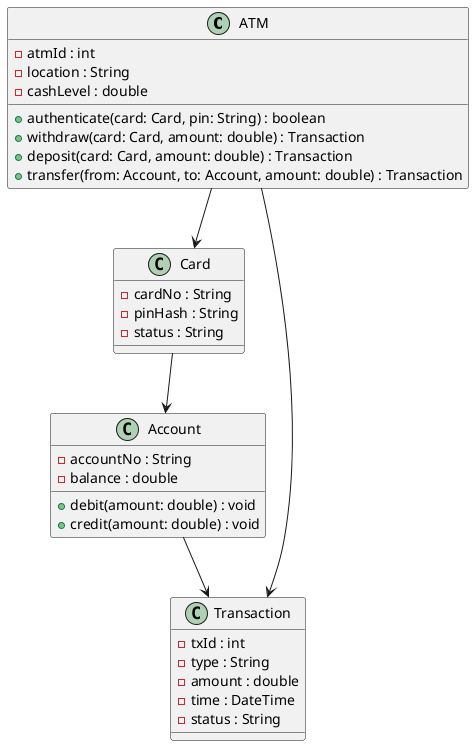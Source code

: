 @startuml
class ATM {
  - atmId : int
  - location : String
  - cashLevel : double
  + authenticate(card: Card, pin: String) : boolean
  + withdraw(card: Card, amount: double) : Transaction
  + deposit(card: Card, amount: double) : Transaction
  + transfer(from: Account, to: Account, amount: double) : Transaction
}

class Card {
  - cardNo : String
  - pinHash : String
  - status : String
}

class Account {
  - accountNo : String
  - balance : double
  + debit(amount: double) : void
  + credit(amount: double) : void
}

class Transaction {
  - txId : int
  - type : String
  - amount : double
  - time : DateTime
  - status : String
}

ATM --> Card  
ATM --> Transaction
Card --> Account
Account --> Transaction
@enduml
